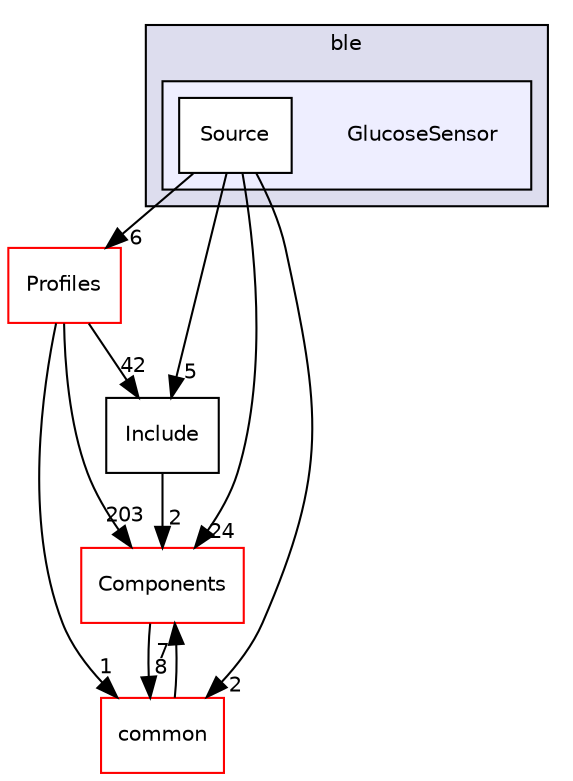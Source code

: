 digraph "C:/Work.git/ble/BLE-CC254x-1.4.0/Projects/ble/GlucoseSensor" {
  compound=true
  node [ fontsize="10", fontname="Helvetica"];
  edge [ labelfontsize="10", labelfontname="Helvetica"];
  subgraph clusterdir_116175837578d417cf55547b959ccd07 {
    graph [ bgcolor="#ddddee", pencolor="black", label="ble" fontname="Helvetica", fontsize="10", URL="dir_116175837578d417cf55547b959ccd07.html"]
  subgraph clusterdir_106cbd409a696ed32da7d49cf5dad514 {
    graph [ bgcolor="#eeeeff", pencolor="black", label="" URL="dir_106cbd409a696ed32da7d49cf5dad514.html"];
    dir_106cbd409a696ed32da7d49cf5dad514 [shape=plaintext label="GlucoseSensor"];
    dir_5ce721cf8c0ae92504b3b3a936843d3a [shape=box label="Source" color="black" fillcolor="white" style="filled" URL="dir_5ce721cf8c0ae92504b3b3a936843d3a.html"];
  }
  }
  dir_7a2b63247ca617f0e1ef727740be8a23 [shape=box label="Components" fillcolor="white" style="filled" color="red" URL="dir_7a2b63247ca617f0e1ef727740be8a23.html"];
  dir_bbf25acfb389de4a0b62fe1493a77c04 [shape=box label="Profiles" fillcolor="white" style="filled" color="red" URL="dir_bbf25acfb389de4a0b62fe1493a77c04.html"];
  dir_75d9d4b6f44aa532429bfdb05dd9374d [shape=box label="common" fillcolor="white" style="filled" color="red" URL="dir_75d9d4b6f44aa532429bfdb05dd9374d.html"];
  dir_c92cc19f0c851bfd7369f25eb8781a13 [shape=box label="Include" URL="dir_c92cc19f0c851bfd7369f25eb8781a13.html"];
  dir_5ce721cf8c0ae92504b3b3a936843d3a->dir_7a2b63247ca617f0e1ef727740be8a23 [headlabel="24", labeldistance=1.5 headhref="dir_000058_000001.html"];
  dir_5ce721cf8c0ae92504b3b3a936843d3a->dir_bbf25acfb389de4a0b62fe1493a77c04 [headlabel="6", labeldistance=1.5 headhref="dir_000058_000078.html"];
  dir_5ce721cf8c0ae92504b3b3a936843d3a->dir_75d9d4b6f44aa532429bfdb05dd9374d [headlabel="2", labeldistance=1.5 headhref="dir_000058_000049.html"];
  dir_5ce721cf8c0ae92504b3b3a936843d3a->dir_c92cc19f0c851bfd7369f25eb8781a13 [headlabel="5", labeldistance=1.5 headhref="dir_000058_000069.html"];
  dir_7a2b63247ca617f0e1ef727740be8a23->dir_75d9d4b6f44aa532429bfdb05dd9374d [headlabel="8", labeldistance=1.5 headhref="dir_000001_000049.html"];
  dir_bbf25acfb389de4a0b62fe1493a77c04->dir_7a2b63247ca617f0e1ef727740be8a23 [headlabel="203", labeldistance=1.5 headhref="dir_000078_000001.html"];
  dir_bbf25acfb389de4a0b62fe1493a77c04->dir_75d9d4b6f44aa532429bfdb05dd9374d [headlabel="1", labeldistance=1.5 headhref="dir_000078_000049.html"];
  dir_bbf25acfb389de4a0b62fe1493a77c04->dir_c92cc19f0c851bfd7369f25eb8781a13 [headlabel="42", labeldistance=1.5 headhref="dir_000078_000069.html"];
  dir_75d9d4b6f44aa532429bfdb05dd9374d->dir_7a2b63247ca617f0e1ef727740be8a23 [headlabel="7", labeldistance=1.5 headhref="dir_000049_000001.html"];
  dir_c92cc19f0c851bfd7369f25eb8781a13->dir_7a2b63247ca617f0e1ef727740be8a23 [headlabel="2", labeldistance=1.5 headhref="dir_000069_000001.html"];
}

